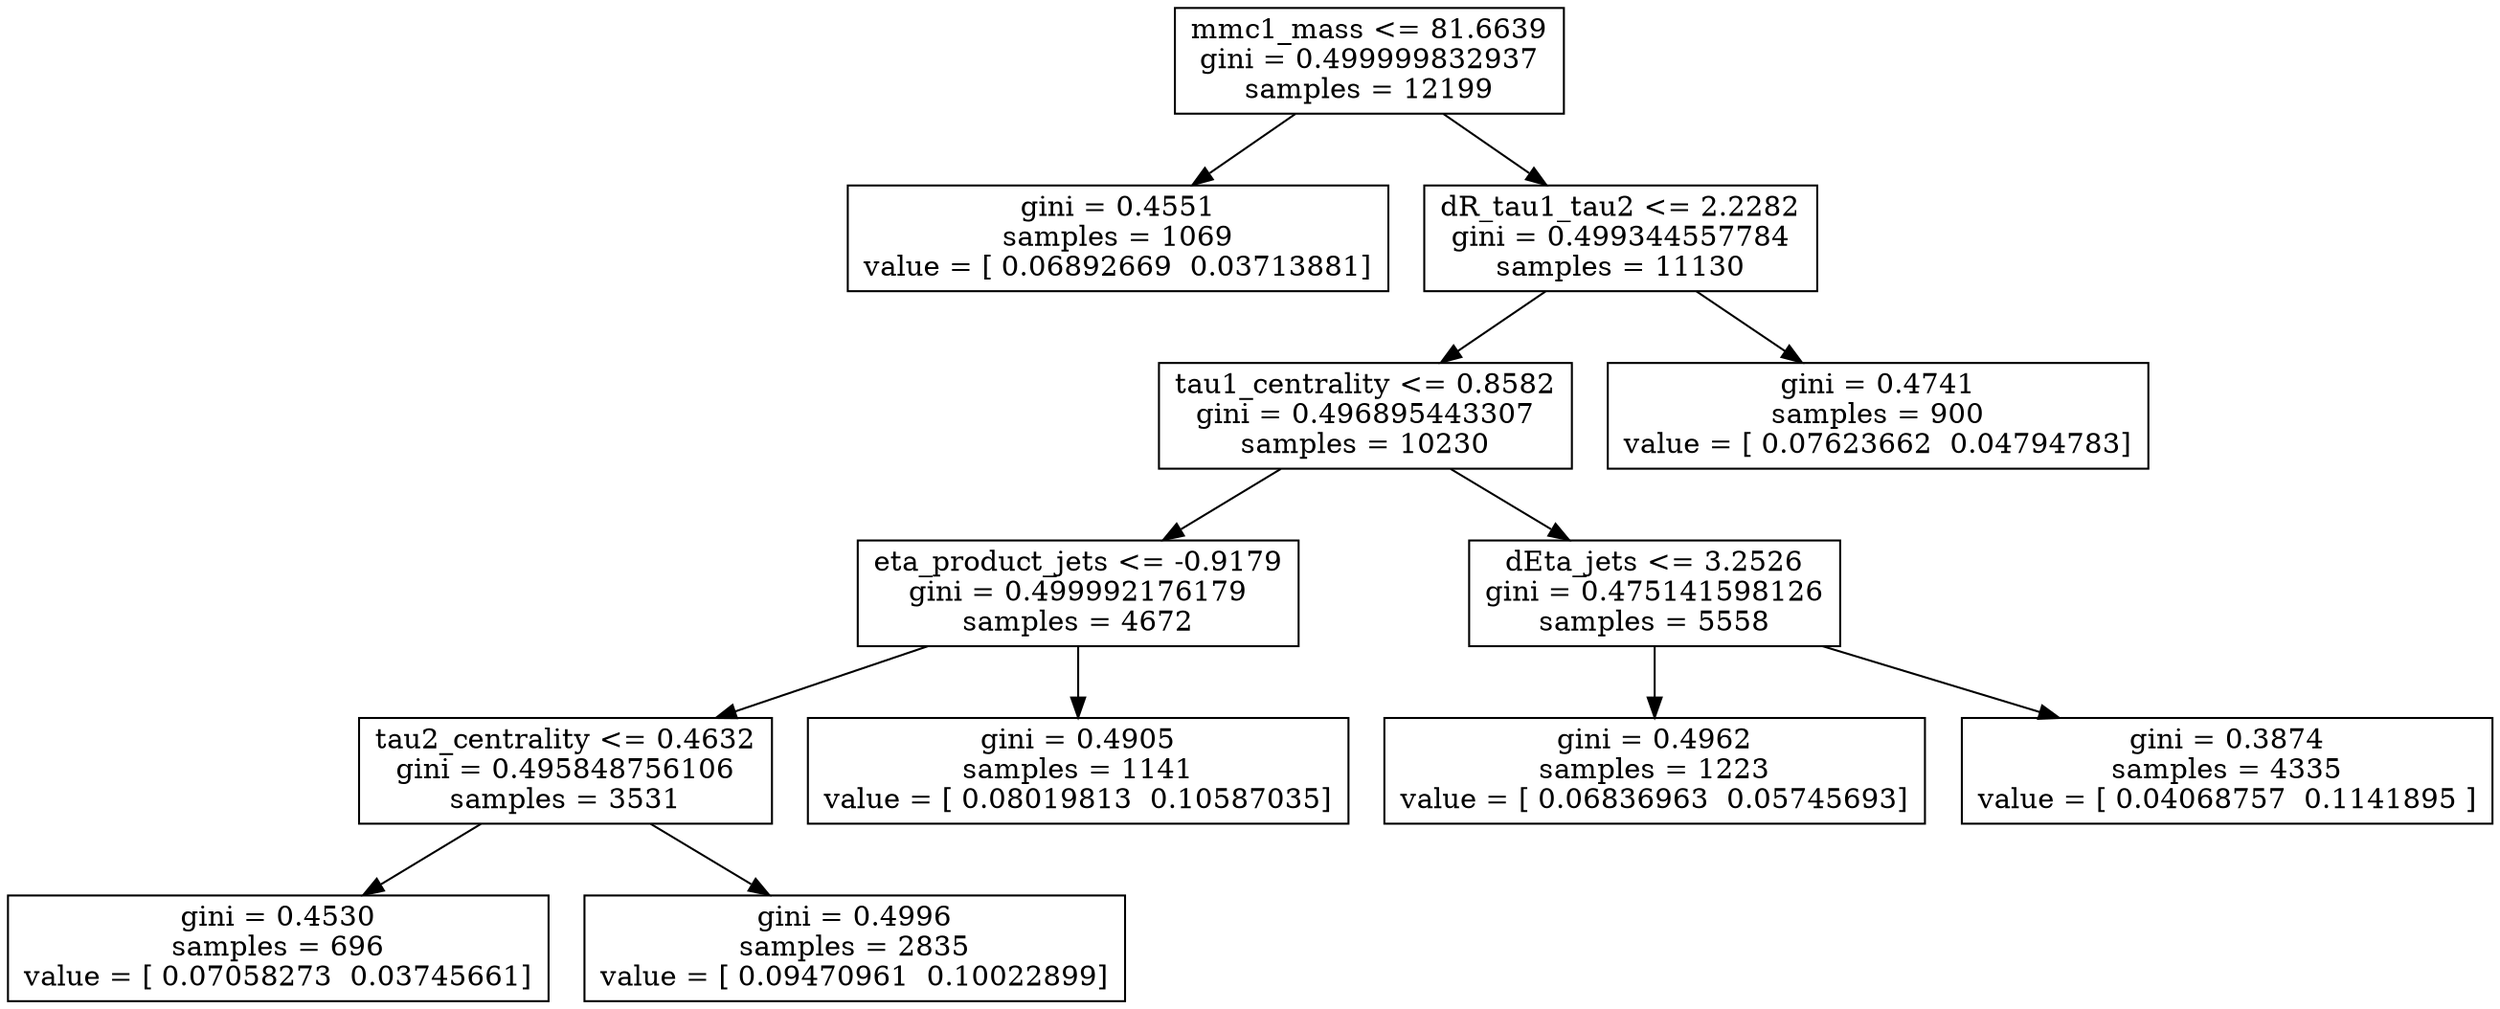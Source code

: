 digraph Tree {
0 [label="mmc1_mass <= 81.6639\ngini = 0.499999832937\nsamples = 12199", shape="box"] ;
1 [label="gini = 0.4551\nsamples = 1069\nvalue = [ 0.06892669  0.03713881]", shape="box"] ;
0 -> 1 ;
2 [label="dR_tau1_tau2 <= 2.2282\ngini = 0.499344557784\nsamples = 11130", shape="box"] ;
0 -> 2 ;
3 [label="tau1_centrality <= 0.8582\ngini = 0.496895443307\nsamples = 10230", shape="box"] ;
2 -> 3 ;
4 [label="eta_product_jets <= -0.9179\ngini = 0.499992176179\nsamples = 4672", shape="box"] ;
3 -> 4 ;
5 [label="tau2_centrality <= 0.4632\ngini = 0.495848756106\nsamples = 3531", shape="box"] ;
4 -> 5 ;
6 [label="gini = 0.4530\nsamples = 696\nvalue = [ 0.07058273  0.03745661]", shape="box"] ;
5 -> 6 ;
7 [label="gini = 0.4996\nsamples = 2835\nvalue = [ 0.09470961  0.10022899]", shape="box"] ;
5 -> 7 ;
8 [label="gini = 0.4905\nsamples = 1141\nvalue = [ 0.08019813  0.10587035]", shape="box"] ;
4 -> 8 ;
9 [label="dEta_jets <= 3.2526\ngini = 0.475141598126\nsamples = 5558", shape="box"] ;
3 -> 9 ;
10 [label="gini = 0.4962\nsamples = 1223\nvalue = [ 0.06836963  0.05745693]", shape="box"] ;
9 -> 10 ;
11 [label="gini = 0.3874\nsamples = 4335\nvalue = [ 0.04068757  0.1141895 ]", shape="box"] ;
9 -> 11 ;
12 [label="gini = 0.4741\nsamples = 900\nvalue = [ 0.07623662  0.04794783]", shape="box"] ;
2 -> 12 ;
}